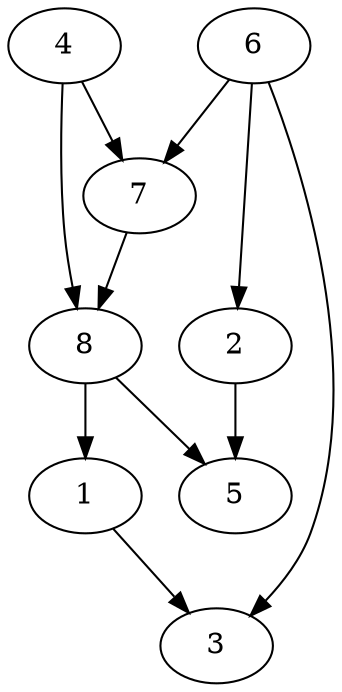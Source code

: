 strict digraph G {
  1;
  2;
  3;
  4;
  5;
  6;
  7;
  8;
  6 -> 3;
  8 -> 1;
  4 -> 7;
  7 -> 8;
  2 -> 5;
  6 -> 2;
  8 -> 5;
  6 -> 7;
  1 -> 3;
  4 -> 8;
}
